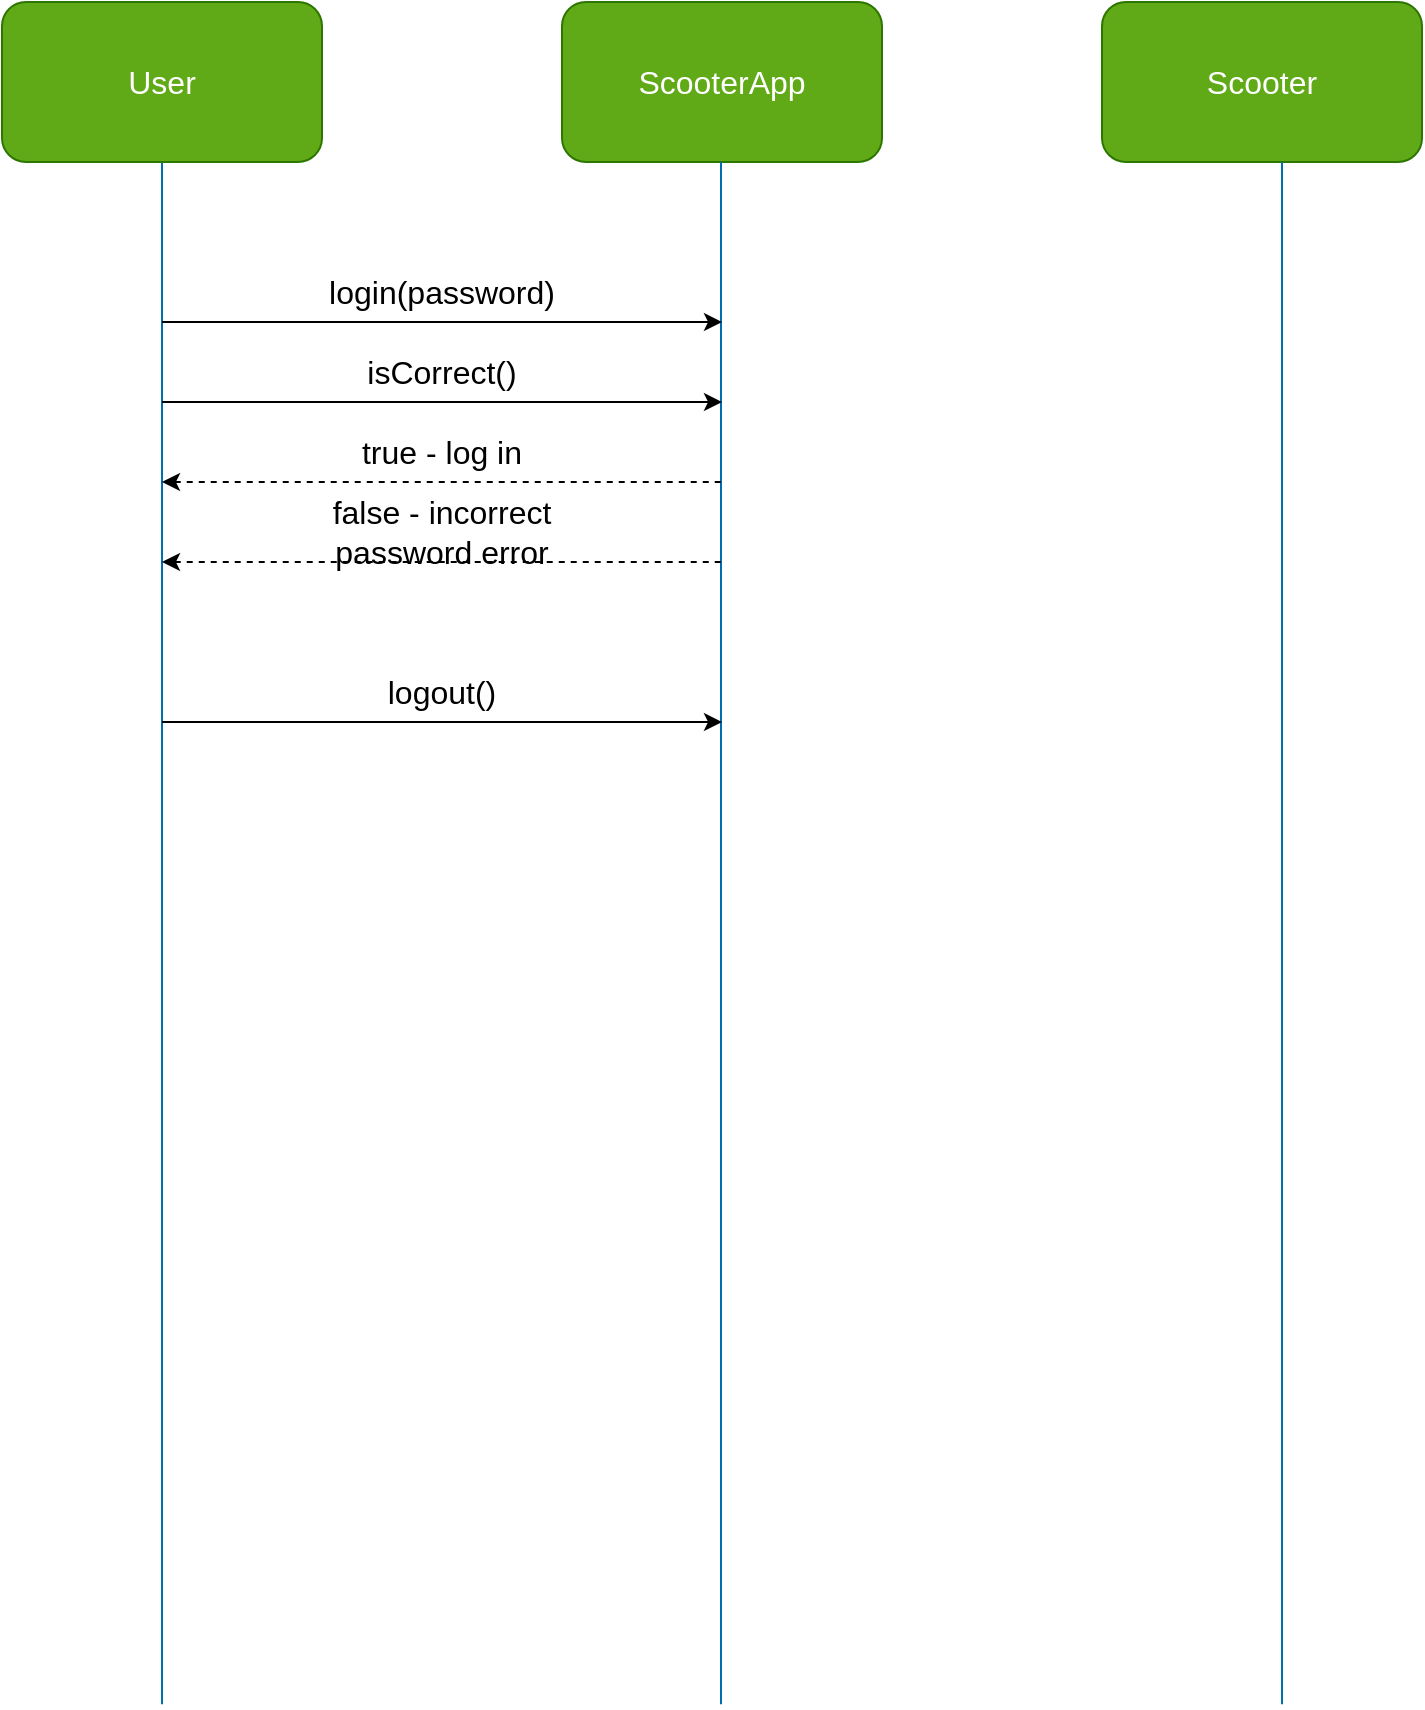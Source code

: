 <mxfile>
    <diagram id="5riwz_BaqQPdmpe0KDtb" name="Page-1">
        <mxGraphModel dx="1435" dy="947" grid="1" gridSize="10" guides="1" tooltips="1" connect="1" arrows="1" fold="1" page="1" pageScale="1" pageWidth="850" pageHeight="1100" math="0" shadow="0">
            <root>
                <mxCell id="0"/>
                <mxCell id="1" parent="0"/>
                <mxCell id="8" style="html=1;fontSize=16;verticalAlign=middle;strokeColor=#006EAF;endArrow=none;endFill=0;fillColor=#1ba1e2;" edge="1" parent="1" source="2">
                    <mxGeometry relative="1" as="geometry">
                        <mxPoint x="160" y="891.143" as="targetPoint"/>
                    </mxGeometry>
                </mxCell>
                <mxCell id="2" value="&lt;p style=&quot;line-height: 120%; font-size: 16px;&quot;&gt;User&lt;/p&gt;" style="rounded=1;whiteSpace=wrap;html=1;fillColor=#60a917;fontColor=#ffffff;strokeColor=#2D7600;" vertex="1" parent="1">
                    <mxGeometry x="80" y="40" width="160" height="80" as="geometry"/>
                </mxCell>
                <mxCell id="3" value="&lt;p style=&quot;line-height: 120%; font-size: 16px;&quot;&gt;ScooterApp&lt;/p&gt;" style="rounded=1;whiteSpace=wrap;html=1;fillColor=#60a917;fontColor=#ffffff;strokeColor=#2D7600;" vertex="1" parent="1">
                    <mxGeometry x="360" y="40" width="160" height="80" as="geometry"/>
                </mxCell>
                <mxCell id="4" value="&lt;p style=&quot;line-height: 120%; font-size: 16px;&quot;&gt;Scooter&lt;/p&gt;" style="rounded=1;whiteSpace=wrap;html=1;fillColor=#60a917;fontColor=#ffffff;strokeColor=#2D7600;" vertex="1" parent="1">
                    <mxGeometry x="630" y="40" width="160" height="80" as="geometry"/>
                </mxCell>
                <mxCell id="11" style="html=1;fontSize=16;verticalAlign=middle;strokeColor=#006EAF;endArrow=none;endFill=0;fillColor=#1ba1e2;" edge="1" parent="1">
                    <mxGeometry relative="1" as="geometry">
                        <mxPoint x="439.5" y="891.143" as="targetPoint"/>
                        <mxPoint x="439.5" y="120" as="sourcePoint"/>
                    </mxGeometry>
                </mxCell>
                <mxCell id="12" style="html=1;fontSize=16;verticalAlign=middle;strokeColor=#006EAF;endArrow=none;endFill=0;fillColor=#1ba1e2;" edge="1" parent="1">
                    <mxGeometry relative="1" as="geometry">
                        <mxPoint x="720" y="891.143" as="targetPoint"/>
                        <mxPoint x="720" y="120" as="sourcePoint"/>
                    </mxGeometry>
                </mxCell>
                <mxCell id="13" value="" style="endArrow=classic;html=1;strokeColor=default;fontSize=16;" edge="1" parent="1">
                    <mxGeometry width="50" height="50" relative="1" as="geometry">
                        <mxPoint x="160" y="200" as="sourcePoint"/>
                        <mxPoint x="440" y="200" as="targetPoint"/>
                    </mxGeometry>
                </mxCell>
                <mxCell id="14" value="login(password)" style="text;html=1;strokeColor=none;fillColor=none;align=center;verticalAlign=middle;whiteSpace=wrap;rounded=0;fontSize=16;" vertex="1" parent="1">
                    <mxGeometry x="270" y="170" width="60" height="30" as="geometry"/>
                </mxCell>
                <mxCell id="15" value="" style="endArrow=classic;html=1;strokeColor=default;fontSize=16;" edge="1" parent="1">
                    <mxGeometry width="50" height="50" relative="1" as="geometry">
                        <mxPoint x="160" y="240" as="sourcePoint"/>
                        <mxPoint x="440" y="240" as="targetPoint"/>
                    </mxGeometry>
                </mxCell>
                <mxCell id="16" value="isCorrect()" style="text;html=1;strokeColor=none;fillColor=none;align=center;verticalAlign=middle;whiteSpace=wrap;rounded=0;fontSize=16;" vertex="1" parent="1">
                    <mxGeometry x="270" y="210" width="60" height="30" as="geometry"/>
                </mxCell>
                <mxCell id="17" value="" style="endArrow=none;dashed=1;html=1;strokeColor=default;fontSize=16;startArrow=classic;startFill=1;" edge="1" parent="1">
                    <mxGeometry width="50" height="50" relative="1" as="geometry">
                        <mxPoint x="160" y="280" as="sourcePoint"/>
                        <mxPoint x="440" y="280" as="targetPoint"/>
                    </mxGeometry>
                </mxCell>
                <mxCell id="18" value="" style="endArrow=none;dashed=1;html=1;strokeColor=default;fontSize=16;startArrow=classic;startFill=1;" edge="1" parent="1">
                    <mxGeometry width="50" height="50" relative="1" as="geometry">
                        <mxPoint x="160" y="320" as="sourcePoint"/>
                        <mxPoint x="440" y="320" as="targetPoint"/>
                    </mxGeometry>
                </mxCell>
                <mxCell id="19" value="true - log in" style="text;html=1;strokeColor=none;fillColor=none;align=center;verticalAlign=middle;whiteSpace=wrap;rounded=0;fontSize=16;" vertex="1" parent="1">
                    <mxGeometry x="255" y="250" width="90" height="30" as="geometry"/>
                </mxCell>
                <mxCell id="20" value="false - incorrect password error" style="text;html=1;strokeColor=none;fillColor=none;align=center;verticalAlign=middle;whiteSpace=wrap;rounded=0;fontSize=16;" vertex="1" parent="1">
                    <mxGeometry x="230" y="290" width="140" height="30" as="geometry"/>
                </mxCell>
                <mxCell id="21" value="" style="endArrow=classic;html=1;strokeColor=default;fontSize=16;" edge="1" parent="1">
                    <mxGeometry width="50" height="50" relative="1" as="geometry">
                        <mxPoint x="160" y="400" as="sourcePoint"/>
                        <mxPoint x="440" y="400" as="targetPoint"/>
                    </mxGeometry>
                </mxCell>
                <mxCell id="22" value="logout()" style="text;html=1;strokeColor=none;fillColor=none;align=center;verticalAlign=middle;whiteSpace=wrap;rounded=0;fontSize=16;" vertex="1" parent="1">
                    <mxGeometry x="270" y="370" width="60" height="30" as="geometry"/>
                </mxCell>
            </root>
        </mxGraphModel>
    </diagram>
</mxfile>
